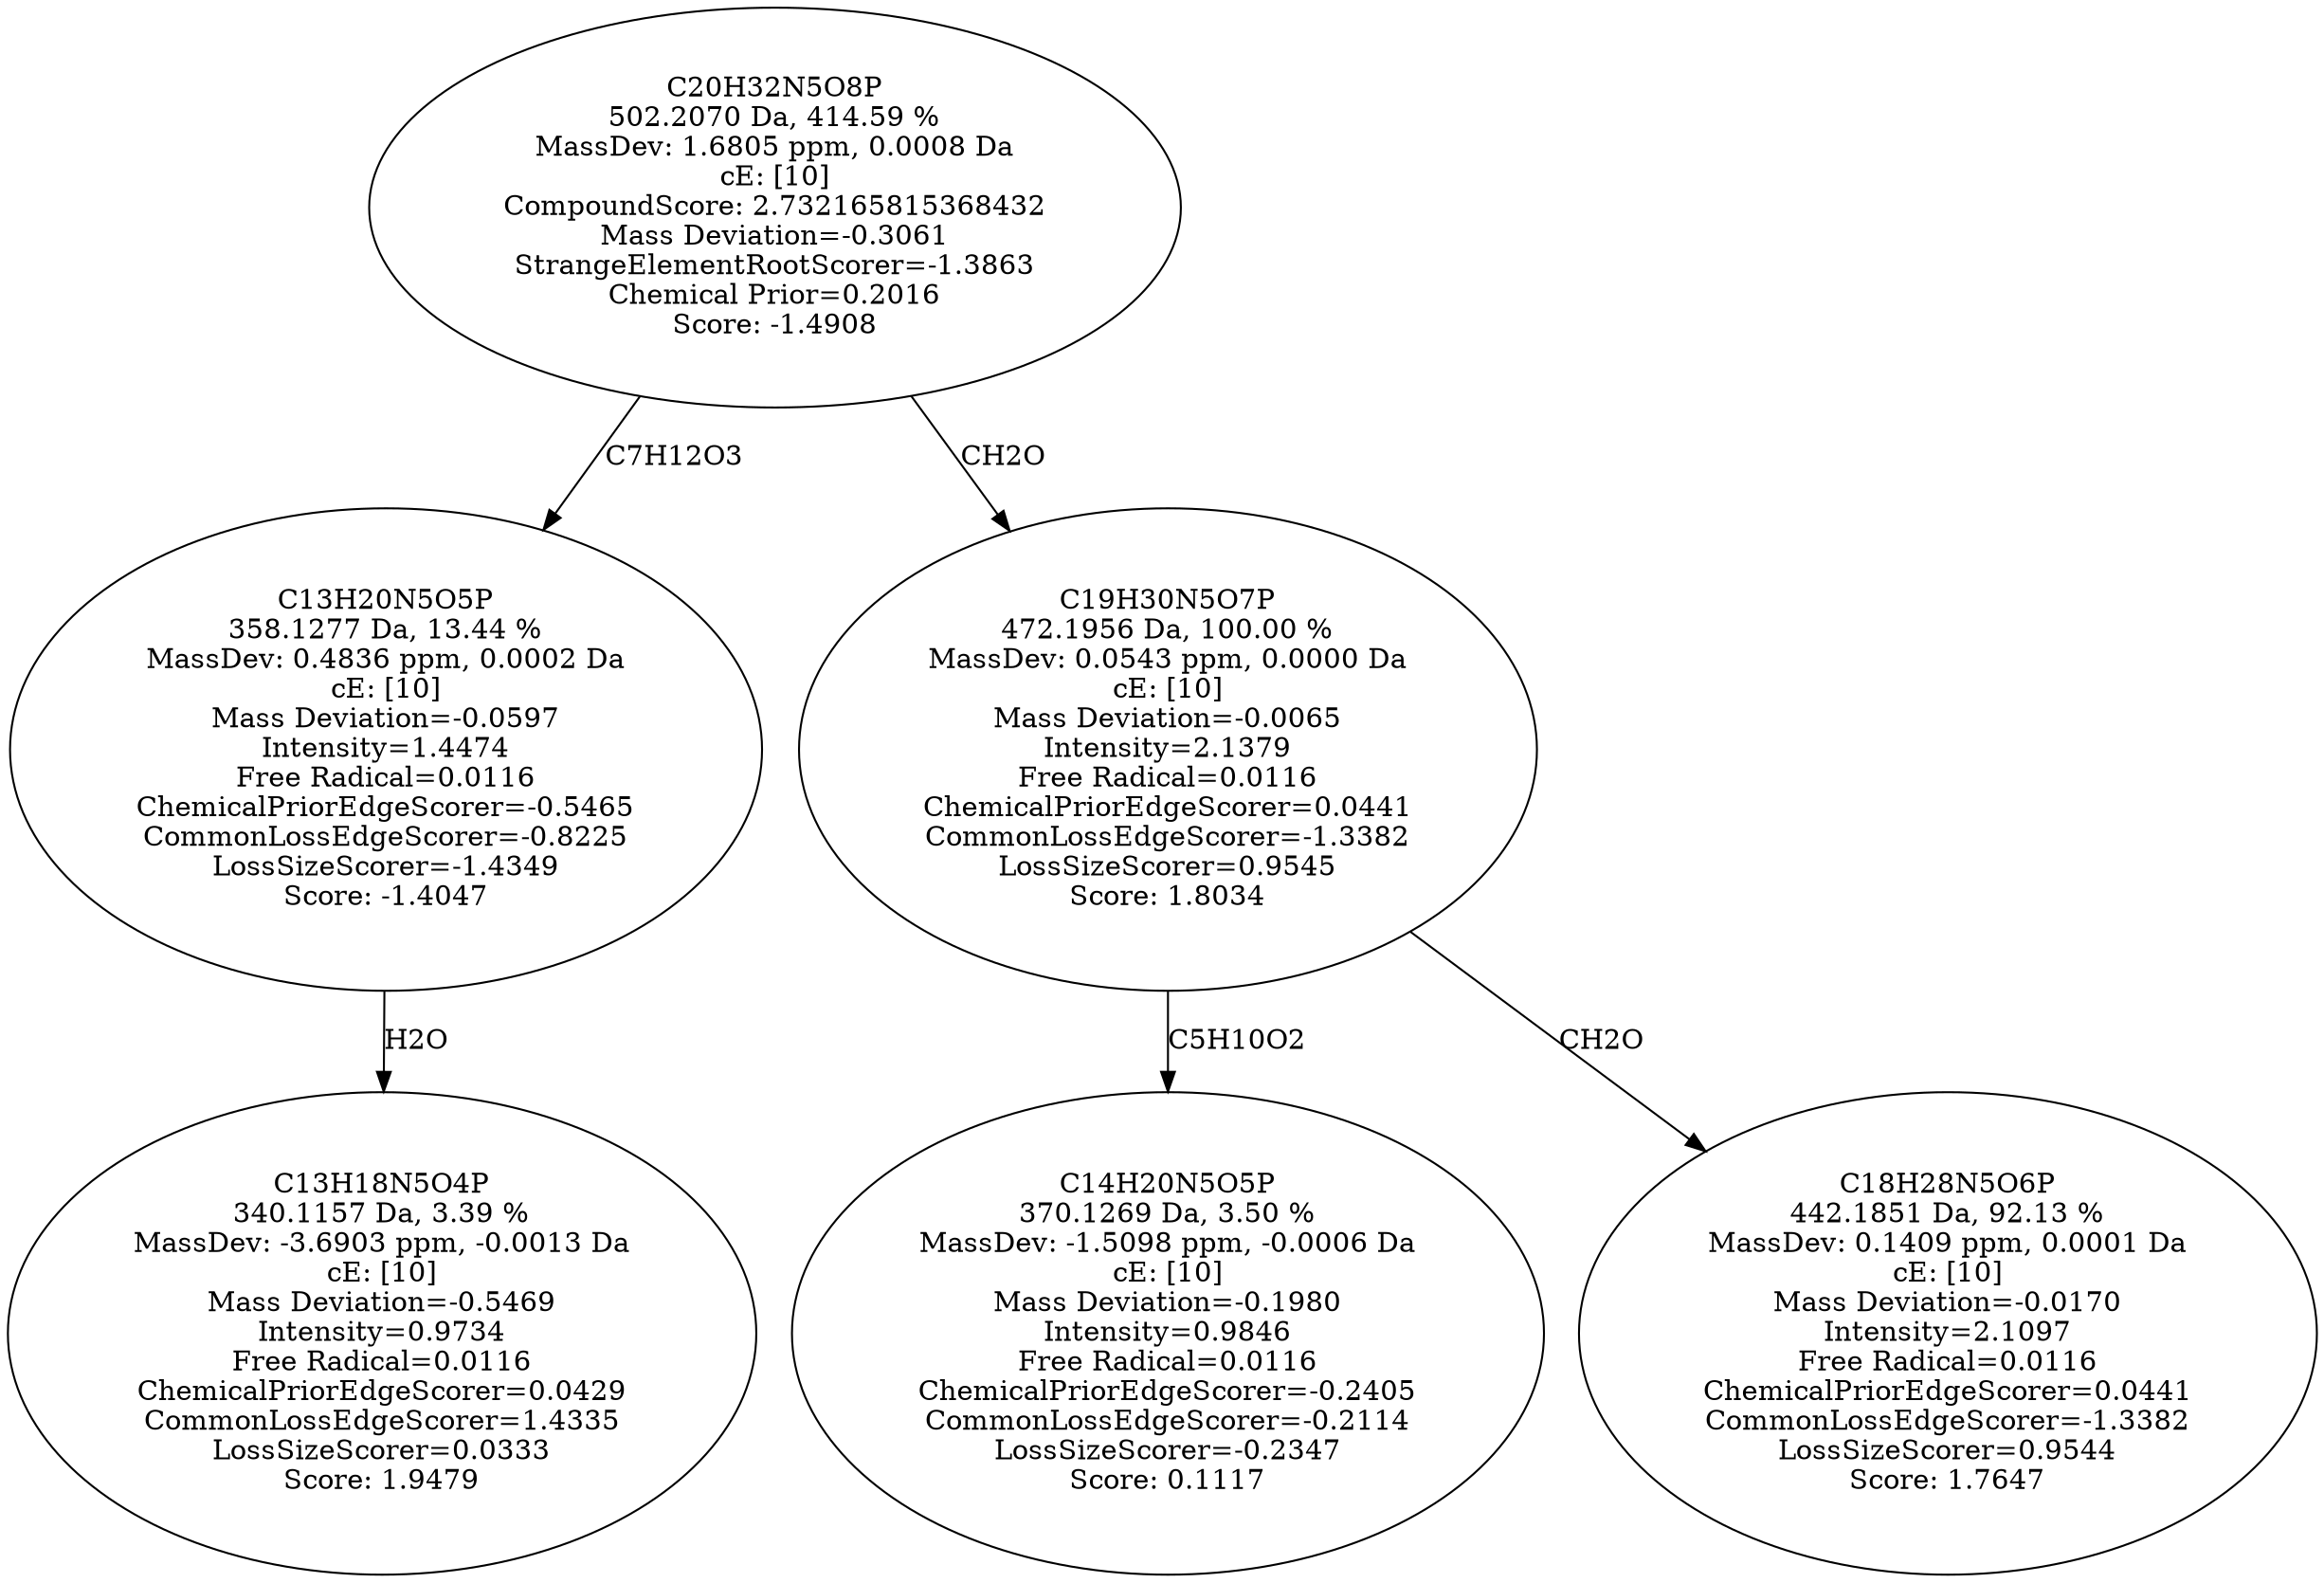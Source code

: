 strict digraph {
v1 [label="C13H18N5O4P\n340.1157 Da, 3.39 %\nMassDev: -3.6903 ppm, -0.0013 Da\ncE: [10]\nMass Deviation=-0.5469\nIntensity=0.9734\nFree Radical=0.0116\nChemicalPriorEdgeScorer=0.0429\nCommonLossEdgeScorer=1.4335\nLossSizeScorer=0.0333\nScore: 1.9479"];
v2 [label="C13H20N5O5P\n358.1277 Da, 13.44 %\nMassDev: 0.4836 ppm, 0.0002 Da\ncE: [10]\nMass Deviation=-0.0597\nIntensity=1.4474\nFree Radical=0.0116\nChemicalPriorEdgeScorer=-0.5465\nCommonLossEdgeScorer=-0.8225\nLossSizeScorer=-1.4349\nScore: -1.4047"];
v3 [label="C14H20N5O5P\n370.1269 Da, 3.50 %\nMassDev: -1.5098 ppm, -0.0006 Da\ncE: [10]\nMass Deviation=-0.1980\nIntensity=0.9846\nFree Radical=0.0116\nChemicalPriorEdgeScorer=-0.2405\nCommonLossEdgeScorer=-0.2114\nLossSizeScorer=-0.2347\nScore: 0.1117"];
v4 [label="C18H28N5O6P\n442.1851 Da, 92.13 %\nMassDev: 0.1409 ppm, 0.0001 Da\ncE: [10]\nMass Deviation=-0.0170\nIntensity=2.1097\nFree Radical=0.0116\nChemicalPriorEdgeScorer=0.0441\nCommonLossEdgeScorer=-1.3382\nLossSizeScorer=0.9544\nScore: 1.7647"];
v5 [label="C19H30N5O7P\n472.1956 Da, 100.00 %\nMassDev: 0.0543 ppm, 0.0000 Da\ncE: [10]\nMass Deviation=-0.0065\nIntensity=2.1379\nFree Radical=0.0116\nChemicalPriorEdgeScorer=0.0441\nCommonLossEdgeScorer=-1.3382\nLossSizeScorer=0.9545\nScore: 1.8034"];
v6 [label="C20H32N5O8P\n502.2070 Da, 414.59 %\nMassDev: 1.6805 ppm, 0.0008 Da\ncE: [10]\nCompoundScore: 2.732165815368432\nMass Deviation=-0.3061\nStrangeElementRootScorer=-1.3863\nChemical Prior=0.2016\nScore: -1.4908"];
v2 -> v1 [label="H2O"];
v6 -> v2 [label="C7H12O3"];
v5 -> v3 [label="C5H10O2"];
v5 -> v4 [label="CH2O"];
v6 -> v5 [label="CH2O"];
}